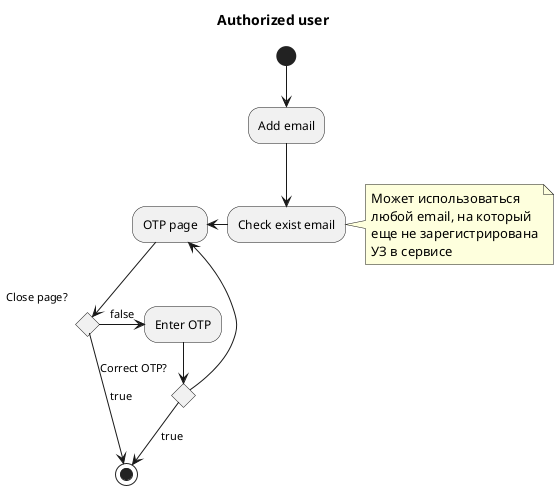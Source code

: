 @startuml
title "Authorized user"
(*) --> "Add email"
-down-> "Check exist email"
note right
Может использоваться
любой email, на который
еще не зарегистрирована
УЗ в сервисе
end note
-left-> "OTP page"
if "Close page?" then
-> [true] (*)
else
-right-> [false] "Enter OTP"
if "Correct OTP?" then
--> [true] (*)
else
--> "OTP page"
@enduml
